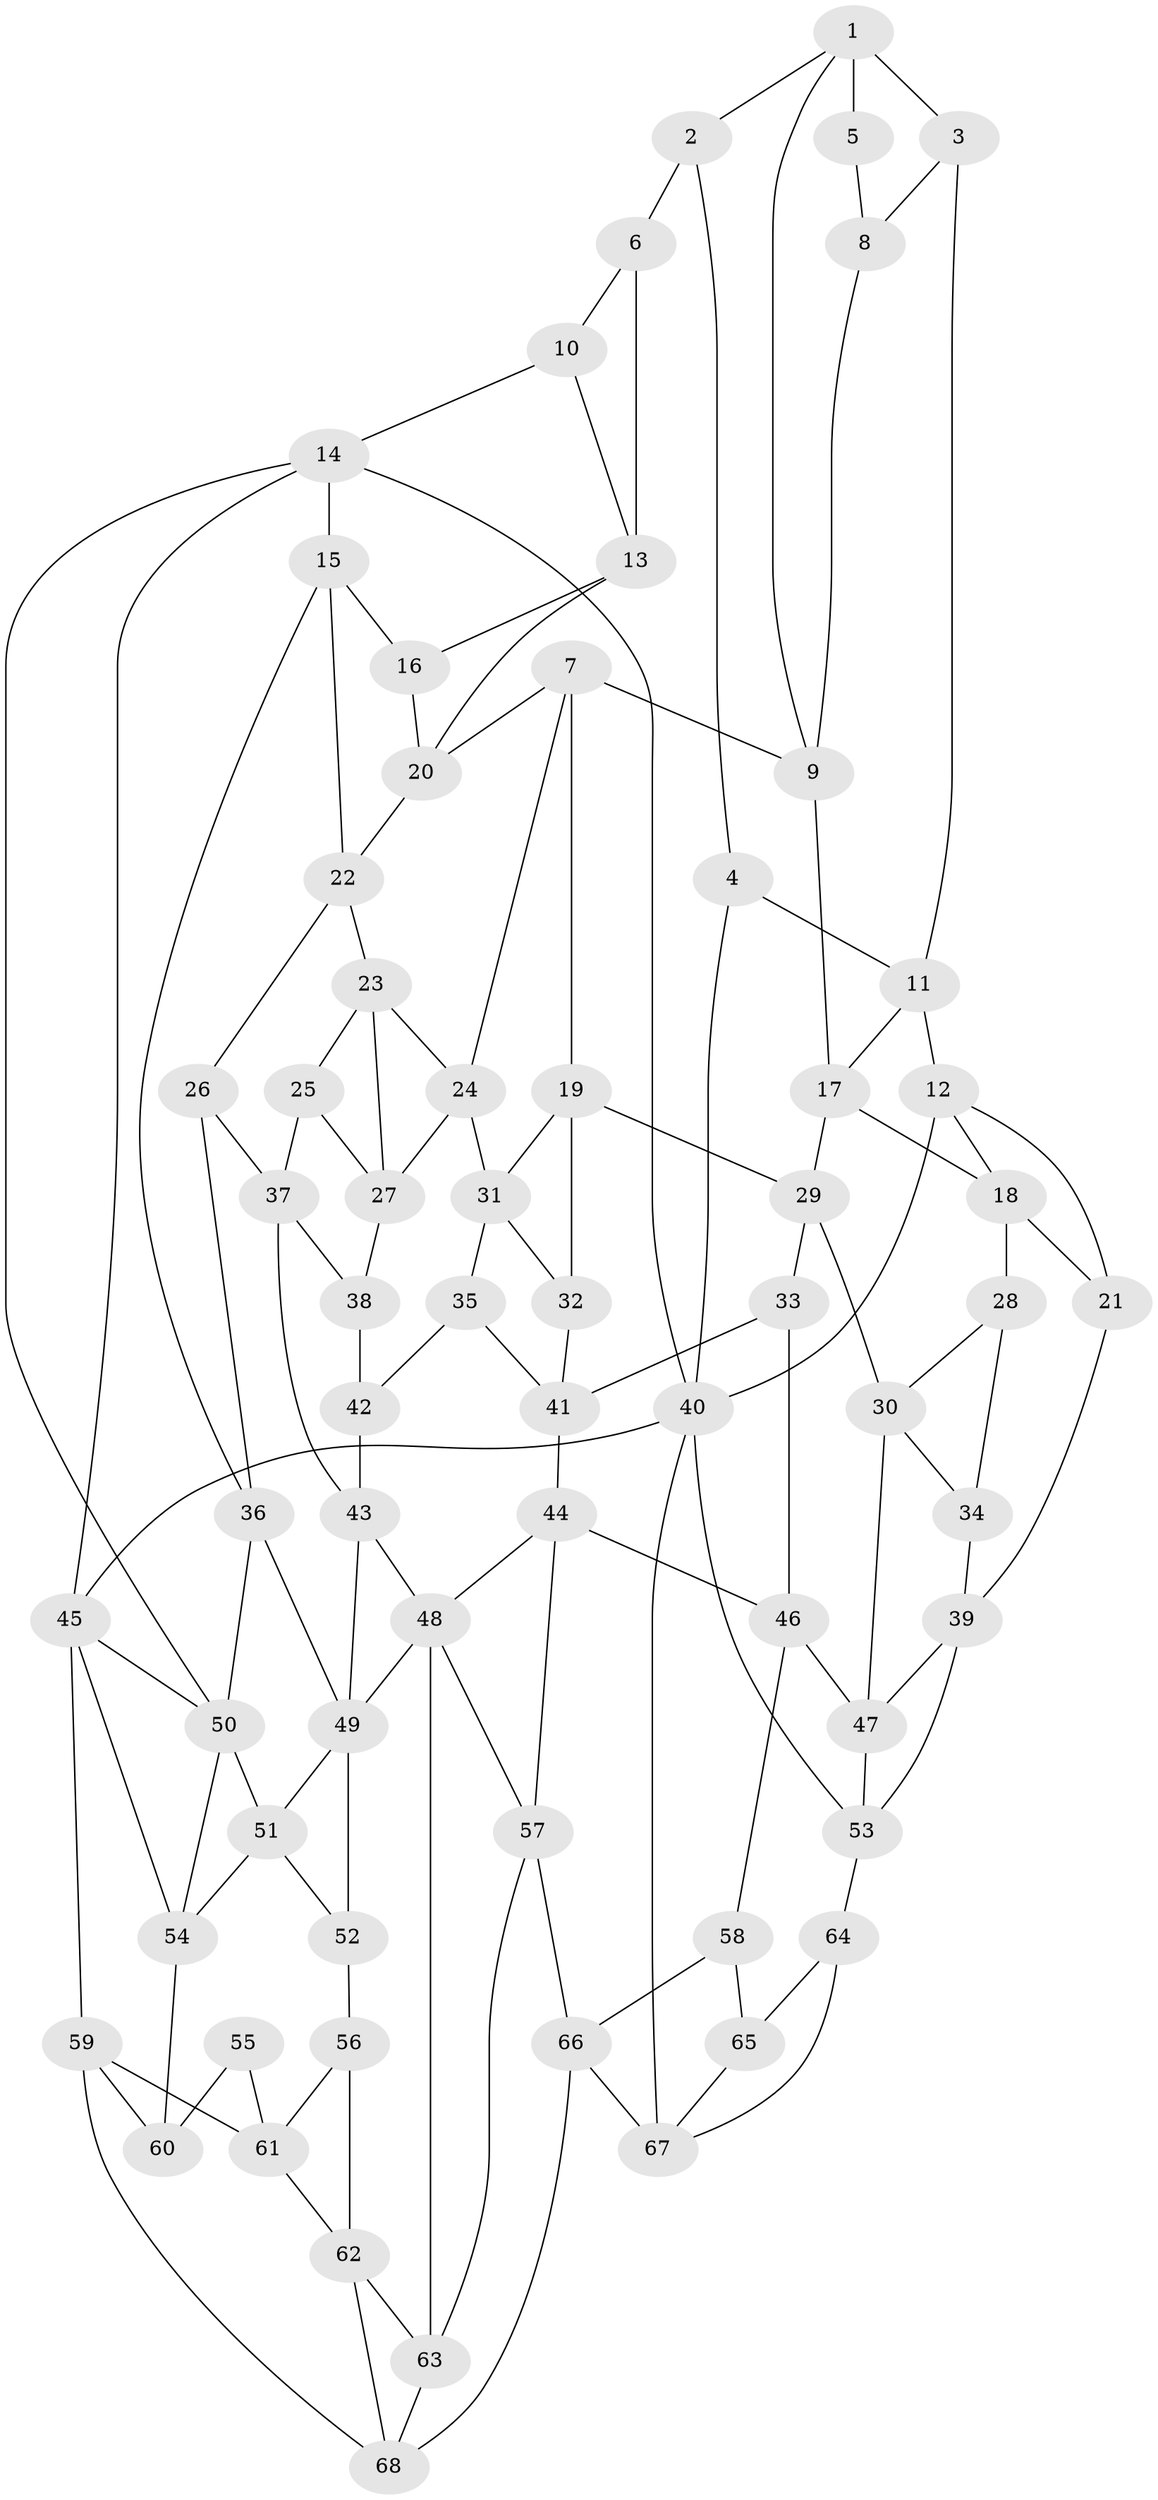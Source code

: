// original degree distribution, {3: 0.014705882352941176, 4: 0.25, 6: 0.23529411764705882, 5: 0.5}
// Generated by graph-tools (version 1.1) at 2025/27/03/09/25 03:27:03]
// undirected, 68 vertices, 126 edges
graph export_dot {
graph [start="1"]
  node [color=gray90,style=filled];
  1;
  2;
  3;
  4;
  5;
  6;
  7;
  8;
  9;
  10;
  11;
  12;
  13;
  14;
  15;
  16;
  17;
  18;
  19;
  20;
  21;
  22;
  23;
  24;
  25;
  26;
  27;
  28;
  29;
  30;
  31;
  32;
  33;
  34;
  35;
  36;
  37;
  38;
  39;
  40;
  41;
  42;
  43;
  44;
  45;
  46;
  47;
  48;
  49;
  50;
  51;
  52;
  53;
  54;
  55;
  56;
  57;
  58;
  59;
  60;
  61;
  62;
  63;
  64;
  65;
  66;
  67;
  68;
  1 -- 2 [weight=1.0];
  1 -- 3 [weight=1.0];
  1 -- 5 [weight=2.0];
  1 -- 9 [weight=1.0];
  2 -- 4 [weight=1.0];
  2 -- 6 [weight=1.0];
  3 -- 8 [weight=2.0];
  3 -- 11 [weight=1.0];
  4 -- 11 [weight=1.0];
  4 -- 40 [weight=1.0];
  5 -- 8 [weight=1.0];
  6 -- 10 [weight=2.0];
  6 -- 13 [weight=1.0];
  7 -- 9 [weight=1.0];
  7 -- 19 [weight=1.0];
  7 -- 20 [weight=1.0];
  7 -- 24 [weight=1.0];
  8 -- 9 [weight=1.0];
  9 -- 17 [weight=1.0];
  10 -- 13 [weight=1.0];
  10 -- 14 [weight=1.0];
  11 -- 12 [weight=1.0];
  11 -- 17 [weight=1.0];
  12 -- 18 [weight=1.0];
  12 -- 21 [weight=1.0];
  12 -- 40 [weight=1.0];
  13 -- 16 [weight=1.0];
  13 -- 20 [weight=1.0];
  14 -- 15 [weight=1.0];
  14 -- 40 [weight=1.0];
  14 -- 45 [weight=1.0];
  14 -- 50 [weight=1.0];
  15 -- 16 [weight=1.0];
  15 -- 22 [weight=1.0];
  15 -- 36 [weight=1.0];
  16 -- 20 [weight=1.0];
  17 -- 18 [weight=1.0];
  17 -- 29 [weight=1.0];
  18 -- 21 [weight=1.0];
  18 -- 28 [weight=1.0];
  19 -- 29 [weight=1.0];
  19 -- 31 [weight=1.0];
  19 -- 32 [weight=1.0];
  20 -- 22 [weight=1.0];
  21 -- 39 [weight=1.0];
  22 -- 23 [weight=1.0];
  22 -- 26 [weight=1.0];
  23 -- 24 [weight=1.0];
  23 -- 25 [weight=1.0];
  23 -- 27 [weight=1.0];
  24 -- 27 [weight=1.0];
  24 -- 31 [weight=1.0];
  25 -- 27 [weight=1.0];
  25 -- 37 [weight=1.0];
  26 -- 36 [weight=1.0];
  26 -- 37 [weight=1.0];
  27 -- 38 [weight=1.0];
  28 -- 30 [weight=1.0];
  28 -- 34 [weight=2.0];
  29 -- 30 [weight=1.0];
  29 -- 33 [weight=1.0];
  30 -- 34 [weight=1.0];
  30 -- 47 [weight=1.0];
  31 -- 32 [weight=1.0];
  31 -- 35 [weight=1.0];
  32 -- 41 [weight=1.0];
  33 -- 41 [weight=1.0];
  33 -- 46 [weight=1.0];
  34 -- 39 [weight=1.0];
  35 -- 41 [weight=1.0];
  35 -- 42 [weight=1.0];
  36 -- 49 [weight=1.0];
  36 -- 50 [weight=1.0];
  37 -- 38 [weight=1.0];
  37 -- 43 [weight=1.0];
  38 -- 42 [weight=2.0];
  39 -- 47 [weight=1.0];
  39 -- 53 [weight=1.0];
  40 -- 45 [weight=1.0];
  40 -- 53 [weight=1.0];
  40 -- 67 [weight=1.0];
  41 -- 44 [weight=1.0];
  42 -- 43 [weight=1.0];
  43 -- 48 [weight=1.0];
  43 -- 49 [weight=1.0];
  44 -- 46 [weight=1.0];
  44 -- 48 [weight=1.0];
  44 -- 57 [weight=1.0];
  45 -- 50 [weight=1.0];
  45 -- 54 [weight=1.0];
  45 -- 59 [weight=1.0];
  46 -- 47 [weight=1.0];
  46 -- 58 [weight=1.0];
  47 -- 53 [weight=1.0];
  48 -- 49 [weight=1.0];
  48 -- 57 [weight=1.0];
  48 -- 63 [weight=1.0];
  49 -- 51 [weight=1.0];
  49 -- 52 [weight=2.0];
  50 -- 51 [weight=2.0];
  50 -- 54 [weight=1.0];
  51 -- 52 [weight=2.0];
  51 -- 54 [weight=1.0];
  52 -- 56 [weight=2.0];
  53 -- 64 [weight=1.0];
  54 -- 60 [weight=1.0];
  55 -- 60 [weight=2.0];
  55 -- 61 [weight=1.0];
  56 -- 61 [weight=1.0];
  56 -- 62 [weight=1.0];
  57 -- 63 [weight=1.0];
  57 -- 66 [weight=1.0];
  58 -- 65 [weight=1.0];
  58 -- 66 [weight=1.0];
  59 -- 60 [weight=1.0];
  59 -- 61 [weight=1.0];
  59 -- 68 [weight=1.0];
  61 -- 62 [weight=1.0];
  62 -- 63 [weight=1.0];
  62 -- 68 [weight=1.0];
  63 -- 68 [weight=1.0];
  64 -- 65 [weight=2.0];
  64 -- 67 [weight=1.0];
  65 -- 67 [weight=1.0];
  66 -- 67 [weight=1.0];
  66 -- 68 [weight=1.0];
}
